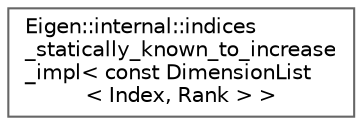 digraph "类继承关系图"
{
 // LATEX_PDF_SIZE
  bgcolor="transparent";
  edge [fontname=Helvetica,fontsize=10,labelfontname=Helvetica,labelfontsize=10];
  node [fontname=Helvetica,fontsize=10,shape=box,height=0.2,width=0.4];
  rankdir="LR";
  Node0 [id="Node000000",label="Eigen::internal::indices\l_statically_known_to_increase\l_impl\< const DimensionList\l\< Index, Rank \> \>",height=0.2,width=0.4,color="grey40", fillcolor="white", style="filled",URL="$struct_eigen_1_1internal_1_1indices__statically__known__to__increase__impl_3_01const_01_dimensio6db8c53663683fc03a6211a2a9a1ff02.html",tooltip=" "];
}
